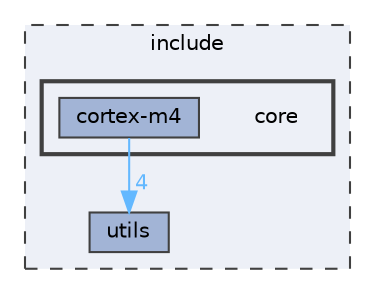 digraph "include/core"
{
 // LATEX_PDF_SIZE
  bgcolor="transparent";
  edge [fontname=Helvetica,fontsize=10,labelfontname=Helvetica,labelfontsize=10];
  node [fontname=Helvetica,fontsize=10,shape=box,height=0.2,width=0.4];
  compound=true
  subgraph clusterdir_d44c64559bbebec7f509842c48db8b23 {
    graph [ bgcolor="#edf0f7", pencolor="grey25", label="include", fontname=Helvetica,fontsize=10 style="filled,dashed", URL="dir_d44c64559bbebec7f509842c48db8b23.html",tooltip=""]
  dir_821002d4f10779a80d4fb17bc32f21f1 [label="utils", fillcolor="#a2b4d6", color="grey25", style="filled", URL="dir_821002d4f10779a80d4fb17bc32f21f1.html",tooltip=""];
  subgraph clusterdir_3d69f64eaf81436fe2b22361382717e5 {
    graph [ bgcolor="#edf0f7", pencolor="grey25", label="", fontname=Helvetica,fontsize=10 style="filled,bold", URL="dir_3d69f64eaf81436fe2b22361382717e5.html",tooltip=""]
    dir_3d69f64eaf81436fe2b22361382717e5 [shape=plaintext, label="core"];
  dir_ee6d435a46042ad3b1ab4491874ef656 [label="cortex-m4", fillcolor="#a2b4d6", color="grey25", style="filled", URL="dir_ee6d435a46042ad3b1ab4491874ef656.html",tooltip=""];
  }
  }
  dir_ee6d435a46042ad3b1ab4491874ef656->dir_821002d4f10779a80d4fb17bc32f21f1 [headlabel="4", labeldistance=1.5 headhref="dir_000012_000022.html" href="dir_000012_000022.html" color="steelblue1" fontcolor="steelblue1"];
}
